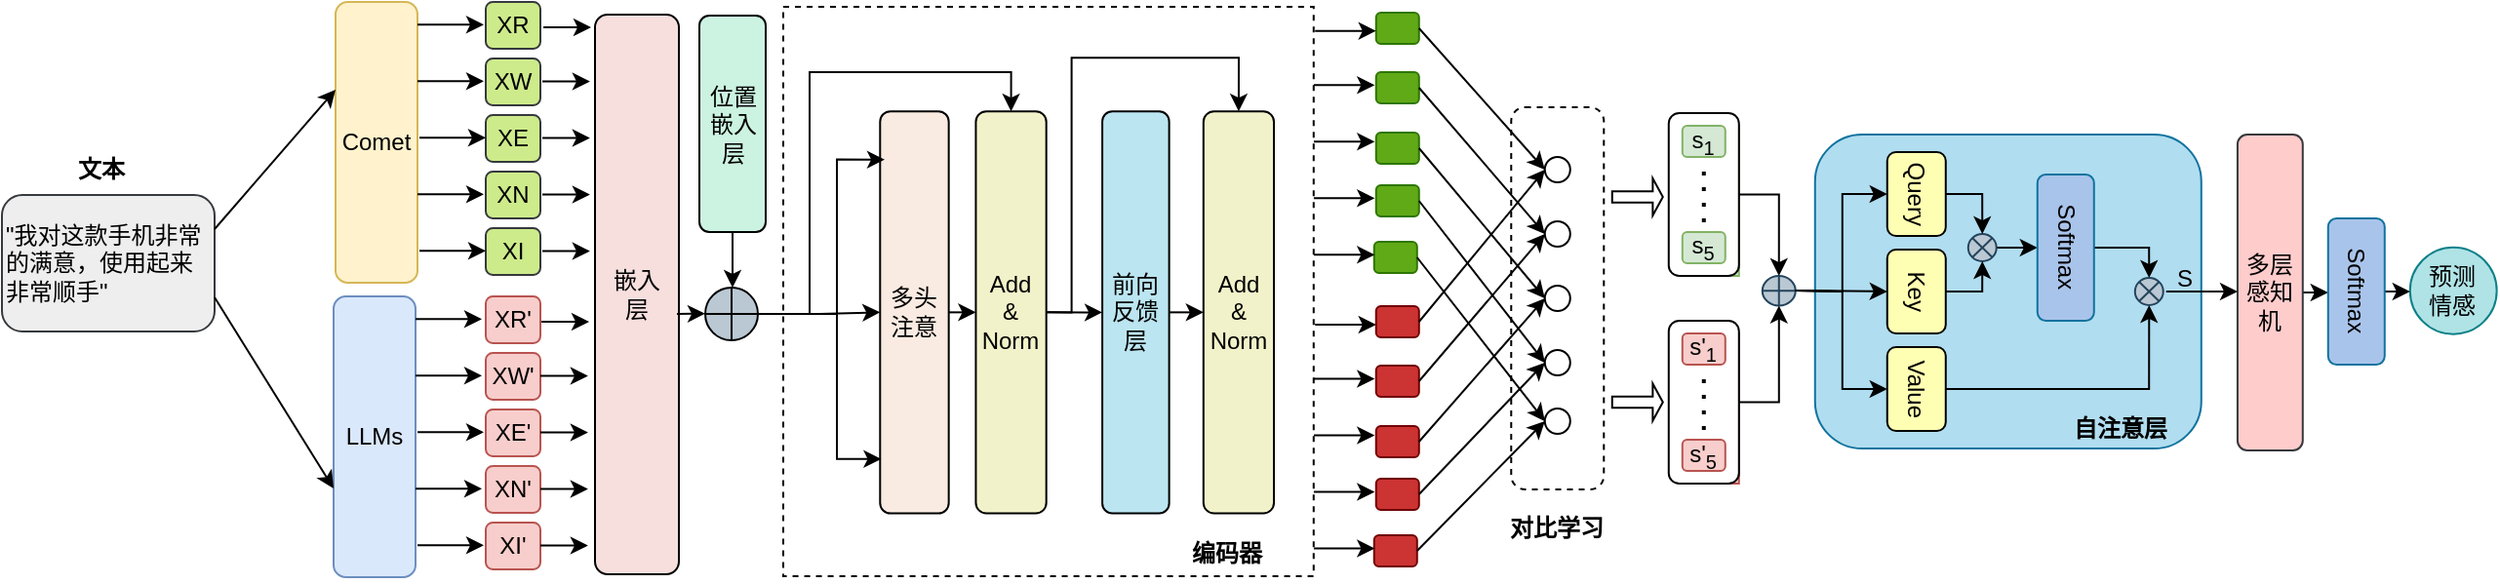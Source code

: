 <mxfile version="24.0.0" type="github">
  <diagram name="第 1 页" id="E3gvmm7QXCJdXxmauFpD">
    <mxGraphModel dx="1838" dy="-146" grid="0" gridSize="10" guides="1" tooltips="1" connect="1" arrows="1" fold="1" page="0" pageScale="1" pageWidth="827" pageHeight="1169" math="0" shadow="0">
      <root>
        <mxCell id="0" />
        <mxCell id="1" parent="0" />
        <mxCell id="IsrD2tZtUcg1wsm33_JZ-1" value="&lt;div style=&quot;&quot;&gt;&quot;我对这款手机非常的满意，使用起来非常顺手&quot;&lt;/div&gt;" style="rounded=1;whiteSpace=wrap;html=1;fillColor=#eeeeee;strokeColor=#36393d;align=left;" parent="1" vertex="1">
          <mxGeometry x="-357" y="1018" width="109" height="70" as="geometry" />
        </mxCell>
        <mxCell id="IsrD2tZtUcg1wsm33_JZ-3" value="Comet" style="rounded=1;whiteSpace=wrap;html=1;fillColor=#fff2cc;strokeColor=#d6b656;" parent="1" vertex="1">
          <mxGeometry x="-186" y="919" width="42" height="144" as="geometry" />
        </mxCell>
        <mxCell id="IsrD2tZtUcg1wsm33_JZ-4" style="edgeStyle=orthogonalEdgeStyle;rounded=0;orthogonalLoop=1;jettySize=auto;html=1;exitX=0.5;exitY=1;exitDx=0;exitDy=0;" parent="1" edge="1">
          <mxGeometry relative="1" as="geometry">
            <mxPoint x="-159.5" y="1042" as="sourcePoint" />
            <mxPoint x="-159.5" y="1042" as="targetPoint" />
          </mxGeometry>
        </mxCell>
        <mxCell id="IsrD2tZtUcg1wsm33_JZ-18" value="LLMs" style="rounded=1;whiteSpace=wrap;html=1;fillColor=#dae8fc;strokeColor=#6c8ebf;" parent="1" vertex="1">
          <mxGeometry x="-187" y="1070" width="42" height="144" as="geometry" />
        </mxCell>
        <mxCell id="IsrD2tZtUcg1wsm33_JZ-19" style="edgeStyle=orthogonalEdgeStyle;rounded=0;orthogonalLoop=1;jettySize=auto;html=1;exitX=0.5;exitY=1;exitDx=0;exitDy=0;" parent="1" edge="1">
          <mxGeometry relative="1" as="geometry">
            <mxPoint x="-160.5" y="1193" as="sourcePoint" />
            <mxPoint x="-160.5" y="1193" as="targetPoint" />
          </mxGeometry>
        </mxCell>
        <mxCell id="IsrD2tZtUcg1wsm33_JZ-25" value="" style="endArrow=classic;html=1;rounded=0;" parent="1" edge="1">
          <mxGeometry width="50" height="50" relative="1" as="geometry">
            <mxPoint x="-145" y="1081.66" as="sourcePoint" />
            <mxPoint x="-111" y="1081.66" as="targetPoint" />
          </mxGeometry>
        </mxCell>
        <mxCell id="IsrD2tZtUcg1wsm33_JZ-26" value="" style="endArrow=classic;html=1;rounded=0;" parent="1" edge="1">
          <mxGeometry width="50" height="50" relative="1" as="geometry">
            <mxPoint x="-144" y="1139.66" as="sourcePoint" />
            <mxPoint x="-110" y="1139.66" as="targetPoint" />
          </mxGeometry>
        </mxCell>
        <mxCell id="IsrD2tZtUcg1wsm33_JZ-27" value="" style="endArrow=classic;html=1;rounded=0;" parent="1" edge="1">
          <mxGeometry width="50" height="50" relative="1" as="geometry">
            <mxPoint x="-145" y="1110.66" as="sourcePoint" />
            <mxPoint x="-111" y="1110.66" as="targetPoint" />
          </mxGeometry>
        </mxCell>
        <mxCell id="IsrD2tZtUcg1wsm33_JZ-28" value="" style="endArrow=classic;html=1;rounded=0;" parent="1" edge="1">
          <mxGeometry width="50" height="50" relative="1" as="geometry">
            <mxPoint x="-144" y="1197.66" as="sourcePoint" />
            <mxPoint x="-110" y="1197.66" as="targetPoint" />
          </mxGeometry>
        </mxCell>
        <mxCell id="IsrD2tZtUcg1wsm33_JZ-29" value="" style="endArrow=classic;html=1;rounded=0;" parent="1" edge="1">
          <mxGeometry width="50" height="50" relative="1" as="geometry">
            <mxPoint x="-145" y="1168.66" as="sourcePoint" />
            <mxPoint x="-111" y="1168.66" as="targetPoint" />
          </mxGeometry>
        </mxCell>
        <mxCell id="IsrD2tZtUcg1wsm33_JZ-75" value="XR" style="rounded=1;whiteSpace=wrap;html=1;fillColor=#cdeb8b;strokeColor=#36393d;" parent="1" vertex="1">
          <mxGeometry x="-109" y="919" width="28" height="24" as="geometry" />
        </mxCell>
        <mxCell id="IsrD2tZtUcg1wsm33_JZ-76" value="XW" style="rounded=1;whiteSpace=wrap;html=1;fillColor=#cdeb8b;strokeColor=#36393d;" parent="1" vertex="1">
          <mxGeometry x="-109" y="948" width="28" height="24" as="geometry" />
        </mxCell>
        <mxCell id="IsrD2tZtUcg1wsm33_JZ-77" value="XI" style="rounded=1;whiteSpace=wrap;html=1;fillColor=#cdeb8b;strokeColor=#36393d;" parent="1" vertex="1">
          <mxGeometry x="-109" y="1035" width="28" height="24" as="geometry" />
        </mxCell>
        <mxCell id="IsrD2tZtUcg1wsm33_JZ-78" value="XN" style="rounded=1;whiteSpace=wrap;html=1;fillColor=#cdeb8b;strokeColor=#36393d;" parent="1" vertex="1">
          <mxGeometry x="-109" y="1006" width="28" height="24" as="geometry" />
        </mxCell>
        <mxCell id="IsrD2tZtUcg1wsm33_JZ-79" value="XE" style="rounded=1;whiteSpace=wrap;html=1;fillColor=#cdeb8b;strokeColor=#36393d;" parent="1" vertex="1">
          <mxGeometry x="-109" y="977" width="28" height="24" as="geometry" />
        </mxCell>
        <mxCell id="IsrD2tZtUcg1wsm33_JZ-80" value="XR&#39;" style="rounded=1;whiteSpace=wrap;html=1;fillColor=#f8cecc;strokeColor=#b85450;" parent="1" vertex="1">
          <mxGeometry x="-109" y="1070" width="28" height="24" as="geometry" />
        </mxCell>
        <mxCell id="IsrD2tZtUcg1wsm33_JZ-81" value="XW&#39;" style="rounded=1;whiteSpace=wrap;html=1;fillColor=#f8cecc;strokeColor=#b85450;" parent="1" vertex="1">
          <mxGeometry x="-109" y="1099" width="28" height="24" as="geometry" />
        </mxCell>
        <mxCell id="IsrD2tZtUcg1wsm33_JZ-82" value="XI&#39;" style="rounded=1;whiteSpace=wrap;html=1;fillColor=#f8cecc;strokeColor=#b85450;" parent="1" vertex="1">
          <mxGeometry x="-109" y="1186" width="28" height="24" as="geometry" />
        </mxCell>
        <mxCell id="IsrD2tZtUcg1wsm33_JZ-83" value="XN&#39;" style="rounded=1;whiteSpace=wrap;html=1;fillColor=#f8cecc;strokeColor=#b85450;" parent="1" vertex="1">
          <mxGeometry x="-109" y="1157" width="28" height="24" as="geometry" />
        </mxCell>
        <mxCell id="IsrD2tZtUcg1wsm33_JZ-84" value="XE&#39;" style="rounded=1;whiteSpace=wrap;html=1;fillColor=#f8cecc;strokeColor=#b85450;" parent="1" vertex="1">
          <mxGeometry x="-109" y="1128" width="28" height="24" as="geometry" />
        </mxCell>
        <mxCell id="IsrD2tZtUcg1wsm33_JZ-87" value="" style="group" parent="1" vertex="1" connectable="0">
          <mxGeometry x="-144" y="930.66" width="35" height="116.0" as="geometry" />
        </mxCell>
        <mxCell id="IsrD2tZtUcg1wsm33_JZ-11" value="" style="endArrow=classic;html=1;rounded=0;" parent="IsrD2tZtUcg1wsm33_JZ-87" edge="1">
          <mxGeometry width="50" height="50" relative="1" as="geometry">
            <mxPoint as="sourcePoint" />
            <mxPoint x="34" as="targetPoint" />
          </mxGeometry>
        </mxCell>
        <mxCell id="IsrD2tZtUcg1wsm33_JZ-12" value="" style="endArrow=classic;html=1;rounded=0;" parent="IsrD2tZtUcg1wsm33_JZ-87" edge="1">
          <mxGeometry width="50" height="50" relative="1" as="geometry">
            <mxPoint x="1" y="58" as="sourcePoint" />
            <mxPoint x="35" y="58" as="targetPoint" />
          </mxGeometry>
        </mxCell>
        <mxCell id="IsrD2tZtUcg1wsm33_JZ-13" value="" style="endArrow=classic;html=1;rounded=0;" parent="IsrD2tZtUcg1wsm33_JZ-87" edge="1">
          <mxGeometry width="50" height="50" relative="1" as="geometry">
            <mxPoint y="29" as="sourcePoint" />
            <mxPoint x="34" y="29" as="targetPoint" />
          </mxGeometry>
        </mxCell>
        <mxCell id="IsrD2tZtUcg1wsm33_JZ-14" value="" style="endArrow=classic;html=1;rounded=0;" parent="IsrD2tZtUcg1wsm33_JZ-87" edge="1">
          <mxGeometry width="50" height="50" relative="1" as="geometry">
            <mxPoint x="1" y="116.0" as="sourcePoint" />
            <mxPoint x="35" y="116.0" as="targetPoint" />
          </mxGeometry>
        </mxCell>
        <mxCell id="IsrD2tZtUcg1wsm33_JZ-15" value="" style="endArrow=classic;html=1;rounded=0;" parent="IsrD2tZtUcg1wsm33_JZ-87" edge="1">
          <mxGeometry width="50" height="50" relative="1" as="geometry">
            <mxPoint y="87" as="sourcePoint" />
            <mxPoint x="34" y="87" as="targetPoint" />
          </mxGeometry>
        </mxCell>
        <mxCell id="IsrD2tZtUcg1wsm33_JZ-72" value="" style="rounded=1;whiteSpace=wrap;html=1;dashed=1;" parent="1" vertex="1">
          <mxGeometry x="416.64" y="973" width="47.5" height="196" as="geometry" />
        </mxCell>
        <mxCell id="IsrD2tZtUcg1wsm33_JZ-145" value="" style="group" parent="1" vertex="1" connectable="0">
          <mxGeometry x="346.39" y="924.5" width="23" height="133.5" as="geometry" />
        </mxCell>
        <mxCell id="IsrD2tZtUcg1wsm33_JZ-6" value="" style="rounded=1;whiteSpace=wrap;html=1;fillColor=#60a917;fontColor=#ffffff;strokeColor=#2D7600;" parent="IsrD2tZtUcg1wsm33_JZ-145" vertex="1">
          <mxGeometry x="1" width="22" height="16" as="geometry" />
        </mxCell>
        <mxCell id="IsrD2tZtUcg1wsm33_JZ-141" value="" style="rounded=1;whiteSpace=wrap;html=1;fillColor=#60a917;fontColor=#ffffff;strokeColor=#2D7600;" parent="IsrD2tZtUcg1wsm33_JZ-145" vertex="1">
          <mxGeometry x="1" y="30.5" width="22" height="16" as="geometry" />
        </mxCell>
        <mxCell id="IsrD2tZtUcg1wsm33_JZ-142" value="" style="rounded=1;whiteSpace=wrap;html=1;fillColor=#60a917;fontColor=#ffffff;strokeColor=#2D7600;" parent="IsrD2tZtUcg1wsm33_JZ-145" vertex="1">
          <mxGeometry x="1" y="61.5" width="22" height="16" as="geometry" />
        </mxCell>
        <mxCell id="IsrD2tZtUcg1wsm33_JZ-143" value="" style="rounded=1;whiteSpace=wrap;html=1;fillColor=#60a917;fontColor=#ffffff;strokeColor=#2D7600;" parent="IsrD2tZtUcg1wsm33_JZ-145" vertex="1">
          <mxGeometry x="1" y="88.5" width="22" height="16" as="geometry" />
        </mxCell>
        <mxCell id="IsrD2tZtUcg1wsm33_JZ-144" value="" style="rounded=1;whiteSpace=wrap;html=1;fillColor=#60a917;fontColor=#ffffff;strokeColor=#2D7600;" parent="IsrD2tZtUcg1wsm33_JZ-145" vertex="1">
          <mxGeometry y="117.5" width="22" height="16" as="geometry" />
        </mxCell>
        <mxCell id="IsrD2tZtUcg1wsm33_JZ-89" value="" style="endArrow=classic;html=1;rounded=0;" parent="IsrD2tZtUcg1wsm33_JZ-145" edge="1">
          <mxGeometry width="50" height="50" relative="1" as="geometry">
            <mxPoint x="-30.273" y="9.35" as="sourcePoint" />
            <mxPoint x="1" y="9.35" as="targetPoint" />
          </mxGeometry>
        </mxCell>
        <mxCell id="Lb2ipH2LxgYpwke2-ka6-95" value="" style="endArrow=classic;html=1;rounded=0;" edge="1" parent="IsrD2tZtUcg1wsm33_JZ-145">
          <mxGeometry width="50" height="50" relative="1" as="geometry">
            <mxPoint x="-31" y="37.15" as="sourcePoint" />
            <mxPoint x="0.273" y="37.15" as="targetPoint" />
          </mxGeometry>
        </mxCell>
        <mxCell id="Lb2ipH2LxgYpwke2-ka6-96" value="" style="endArrow=classic;html=1;rounded=0;" edge="1" parent="IsrD2tZtUcg1wsm33_JZ-145">
          <mxGeometry width="50" height="50" relative="1" as="geometry">
            <mxPoint x="-31" y="66.15" as="sourcePoint" />
            <mxPoint x="0.273" y="66.15" as="targetPoint" />
          </mxGeometry>
        </mxCell>
        <mxCell id="Lb2ipH2LxgYpwke2-ka6-97" value="" style="endArrow=classic;html=1;rounded=0;" edge="1" parent="IsrD2tZtUcg1wsm33_JZ-145">
          <mxGeometry width="50" height="50" relative="1" as="geometry">
            <mxPoint x="-31" y="95.15" as="sourcePoint" />
            <mxPoint x="0.273" y="95.15" as="targetPoint" />
          </mxGeometry>
        </mxCell>
        <mxCell id="Lb2ipH2LxgYpwke2-ka6-98" value="" style="endArrow=classic;html=1;rounded=0;" edge="1" parent="IsrD2tZtUcg1wsm33_JZ-145">
          <mxGeometry width="50" height="50" relative="1" as="geometry">
            <mxPoint x="-31" y="124.15" as="sourcePoint" />
            <mxPoint x="0.273" y="124.15" as="targetPoint" />
          </mxGeometry>
        </mxCell>
        <mxCell id="IsrD2tZtUcg1wsm33_JZ-146" value="" style="group" parent="1" vertex="1" connectable="0">
          <mxGeometry x="346.39" y="1075" width="23" height="133.5" as="geometry" />
        </mxCell>
        <mxCell id="IsrD2tZtUcg1wsm33_JZ-147" value="" style="rounded=1;whiteSpace=wrap;html=1;fillColor=#CC3333;fontColor=#ffffff;strokeColor=#6F0000;" parent="IsrD2tZtUcg1wsm33_JZ-146" vertex="1">
          <mxGeometry x="1" width="22" height="16" as="geometry" />
        </mxCell>
        <mxCell id="IsrD2tZtUcg1wsm33_JZ-148" value="" style="rounded=1;whiteSpace=wrap;html=1;fillColor=#CC3333;fontColor=#ffffff;strokeColor=#6F0000;" parent="IsrD2tZtUcg1wsm33_JZ-146" vertex="1">
          <mxGeometry x="1" y="30.5" width="22" height="16" as="geometry" />
        </mxCell>
        <mxCell id="IsrD2tZtUcg1wsm33_JZ-149" value="" style="rounded=1;whiteSpace=wrap;html=1;fillColor=#CC3333;fontColor=#ffffff;strokeColor=#6F0000;" parent="IsrD2tZtUcg1wsm33_JZ-146" vertex="1">
          <mxGeometry x="1" y="61.5" width="22" height="16" as="geometry" />
        </mxCell>
        <mxCell id="IsrD2tZtUcg1wsm33_JZ-150" value="" style="rounded=1;whiteSpace=wrap;html=1;fillColor=#CC3333;fontColor=#ffffff;strokeColor=#6F0000;" parent="IsrD2tZtUcg1wsm33_JZ-146" vertex="1">
          <mxGeometry x="1" y="88.5" width="22" height="16" as="geometry" />
        </mxCell>
        <mxCell id="IsrD2tZtUcg1wsm33_JZ-151" value="" style="rounded=1;whiteSpace=wrap;html=1;fillColor=#CC3333;fontColor=#ffffff;strokeColor=#6F0000;" parent="IsrD2tZtUcg1wsm33_JZ-146" vertex="1">
          <mxGeometry y="117.5" width="22" height="16" as="geometry" />
        </mxCell>
        <mxCell id="IsrD2tZtUcg1wsm33_JZ-44" value="" style="ellipse;whiteSpace=wrap;html=1;aspect=fixed;" parent="1" vertex="1">
          <mxGeometry x="433.89" y="998.5" width="13" height="13" as="geometry" />
        </mxCell>
        <mxCell id="IsrD2tZtUcg1wsm33_JZ-62" value="" style="endArrow=classic;html=1;rounded=0;exitX=1;exitY=0.5;exitDx=0;exitDy=0;entryX=0;entryY=0.5;entryDx=0;entryDy=0;" parent="1" source="IsrD2tZtUcg1wsm33_JZ-6" target="IsrD2tZtUcg1wsm33_JZ-44" edge="1">
          <mxGeometry width="50" height="50" relative="1" as="geometry">
            <mxPoint x="470.39" y="1040.5" as="sourcePoint" />
            <mxPoint x="520.39" y="990.5" as="targetPoint" />
          </mxGeometry>
        </mxCell>
        <mxCell id="IsrD2tZtUcg1wsm33_JZ-46" value="" style="ellipse;whiteSpace=wrap;html=1;aspect=fixed;" parent="1" vertex="1">
          <mxGeometry x="433.89" y="1031.5" width="13" height="13" as="geometry" />
        </mxCell>
        <mxCell id="IsrD2tZtUcg1wsm33_JZ-64" value="" style="endArrow=classic;html=1;rounded=0;exitX=1;exitY=0.5;exitDx=0;exitDy=0;entryX=0;entryY=0.5;entryDx=0;entryDy=0;" parent="1" source="IsrD2tZtUcg1wsm33_JZ-141" target="IsrD2tZtUcg1wsm33_JZ-46" edge="1">
          <mxGeometry width="50" height="50" relative="1" as="geometry">
            <mxPoint x="371.39" y="962.0" as="sourcePoint" />
            <mxPoint x="541.39" y="987.5" as="targetPoint" />
          </mxGeometry>
        </mxCell>
        <mxCell id="IsrD2tZtUcg1wsm33_JZ-47" value="" style="ellipse;whiteSpace=wrap;html=1;aspect=fixed;" parent="1" vertex="1">
          <mxGeometry x="433.89" y="1064.5" width="13" height="13" as="geometry" />
        </mxCell>
        <mxCell id="IsrD2tZtUcg1wsm33_JZ-66" value="" style="endArrow=classic;html=1;rounded=0;exitX=1;exitY=0.5;exitDx=0;exitDy=0;entryX=0;entryY=0.5;entryDx=0;entryDy=0;" parent="1" source="IsrD2tZtUcg1wsm33_JZ-142" target="IsrD2tZtUcg1wsm33_JZ-47" edge="1">
          <mxGeometry width="50" height="50" relative="1" as="geometry">
            <mxPoint x="375.39" y="994.5" as="sourcePoint" />
            <mxPoint x="520.39" y="990.5" as="targetPoint" />
          </mxGeometry>
        </mxCell>
        <mxCell id="IsrD2tZtUcg1wsm33_JZ-67" value="" style="endArrow=classic;html=1;rounded=0;exitX=1;exitY=0.5;exitDx=0;exitDy=0;entryX=0;entryY=0.5;entryDx=0;entryDy=0;" parent="1" source="IsrD2tZtUcg1wsm33_JZ-149" target="IsrD2tZtUcg1wsm33_JZ-47" edge="1">
          <mxGeometry width="50" height="50" relative="1" as="geometry">
            <mxPoint x="374.39" y="1145.5" as="sourcePoint" />
            <mxPoint x="535.39" y="1068.5" as="targetPoint" />
          </mxGeometry>
        </mxCell>
        <mxCell id="IsrD2tZtUcg1wsm33_JZ-48" value="" style="ellipse;whiteSpace=wrap;html=1;aspect=fixed;" parent="1" vertex="1">
          <mxGeometry x="433.89" y="1097.5" width="13" height="13" as="geometry" />
        </mxCell>
        <mxCell id="IsrD2tZtUcg1wsm33_JZ-68" value="" style="endArrow=classic;html=1;rounded=0;exitX=1;exitY=0.5;exitDx=0;exitDy=0;entryX=0;entryY=0.5;entryDx=0;entryDy=0;" parent="1" source="IsrD2tZtUcg1wsm33_JZ-143" target="IsrD2tZtUcg1wsm33_JZ-48" edge="1">
          <mxGeometry width="50" height="50" relative="1" as="geometry">
            <mxPoint x="375.39" y="1023.5" as="sourcePoint" />
            <mxPoint x="538.39" y="992.5" as="targetPoint" />
          </mxGeometry>
        </mxCell>
        <mxCell id="IsrD2tZtUcg1wsm33_JZ-69" value="" style="endArrow=classic;html=1;rounded=0;exitX=1;exitY=0.5;exitDx=0;exitDy=0;entryX=0;entryY=0.5;entryDx=0;entryDy=0;" parent="1" source="IsrD2tZtUcg1wsm33_JZ-150" target="IsrD2tZtUcg1wsm33_JZ-48" edge="1">
          <mxGeometry width="50" height="50" relative="1" as="geometry">
            <mxPoint x="374.39" y="1174.5" as="sourcePoint" />
            <mxPoint x="429.39" y="1133.5" as="targetPoint" />
          </mxGeometry>
        </mxCell>
        <mxCell id="IsrD2tZtUcg1wsm33_JZ-49" value="" style="ellipse;whiteSpace=wrap;html=1;aspect=fixed;" parent="1" vertex="1">
          <mxGeometry x="433.89" y="1127.5" width="13" height="13" as="geometry" />
        </mxCell>
        <mxCell id="IsrD2tZtUcg1wsm33_JZ-70" value="" style="endArrow=classic;html=1;rounded=0;exitX=1;exitY=0.5;exitDx=0;exitDy=0;entryX=0;entryY=0.5;entryDx=0;entryDy=0;" parent="1" source="IsrD2tZtUcg1wsm33_JZ-144" target="IsrD2tZtUcg1wsm33_JZ-49" edge="1">
          <mxGeometry width="50" height="50" relative="1" as="geometry">
            <mxPoint x="375.39" y="1052.5" as="sourcePoint" />
            <mxPoint x="520.39" y="990.5" as="targetPoint" />
          </mxGeometry>
        </mxCell>
        <mxCell id="IsrD2tZtUcg1wsm33_JZ-63" value="" style="endArrow=classic;html=1;rounded=0;entryX=0;entryY=0.5;entryDx=0;entryDy=0;exitX=1;exitY=0.5;exitDx=0;exitDy=0;" parent="1" source="IsrD2tZtUcg1wsm33_JZ-147" target="IsrD2tZtUcg1wsm33_JZ-44" edge="1">
          <mxGeometry width="50" height="50" relative="1" as="geometry">
            <mxPoint x="375.39" y="1089.5" as="sourcePoint" />
            <mxPoint x="449.39" y="1004.5" as="targetPoint" />
          </mxGeometry>
        </mxCell>
        <mxCell id="IsrD2tZtUcg1wsm33_JZ-71" value="" style="endArrow=classic;html=1;rounded=0;exitX=1;exitY=0.5;exitDx=0;exitDy=0;entryX=0;entryY=0.5;entryDx=0;entryDy=0;" parent="1" source="IsrD2tZtUcg1wsm33_JZ-151" target="IsrD2tZtUcg1wsm33_JZ-49" edge="1">
          <mxGeometry width="50" height="50" relative="1" as="geometry">
            <mxPoint x="374.39" y="1203.5" as="sourcePoint" />
            <mxPoint x="434.39" y="1153.5" as="targetPoint" />
          </mxGeometry>
        </mxCell>
        <mxCell id="IsrD2tZtUcg1wsm33_JZ-65" value="" style="endArrow=classic;html=1;rounded=0;entryX=0;entryY=0.5;entryDx=0;entryDy=0;exitX=1;exitY=0.5;exitDx=0;exitDy=0;" parent="1" source="IsrD2tZtUcg1wsm33_JZ-148" target="IsrD2tZtUcg1wsm33_JZ-46" edge="1">
          <mxGeometry width="50" height="50" relative="1" as="geometry">
            <mxPoint x="374.39" y="1118.5" as="sourcePoint" />
            <mxPoint x="424.39" y="1068.5" as="targetPoint" />
          </mxGeometry>
        </mxCell>
        <mxCell id="IsrD2tZtUcg1wsm33_JZ-153" value="&lt;b&gt;对比学习&lt;/b&gt;" style="text;html=1;align=center;verticalAlign=middle;whiteSpace=wrap;rounded=0;" parent="1" vertex="1">
          <mxGeometry x="410.39" y="1174" width="60" height="30" as="geometry" />
        </mxCell>
        <mxCell id="IsrD2tZtUcg1wsm33_JZ-167" value="" style="group;fillColor=#d5e8d4;strokeColor=#82b366;container=0;" parent="1" vertex="1" connectable="0">
          <mxGeometry x="504.39" y="982.5" width="29" height="77" as="geometry" />
        </mxCell>
        <mxCell id="IsrD2tZtUcg1wsm33_JZ-174" value="" style="shape=singleArrow;whiteSpace=wrap;html=1;" parent="1" vertex="1">
          <mxGeometry x="468.39" y="1009.5" width="26" height="19" as="geometry" />
        </mxCell>
        <mxCell id="IsrD2tZtUcg1wsm33_JZ-175" value="" style="shape=singleArrow;whiteSpace=wrap;html=1;" parent="1" vertex="1">
          <mxGeometry x="468.39" y="1114.75" width="26" height="19" as="geometry" />
        </mxCell>
        <mxCell id="IsrD2tZtUcg1wsm33_JZ-177" value="" style="group;fillColor=#f8cecc;strokeColor=#b85450;container=0;" parent="1" vertex="1" connectable="0">
          <mxGeometry x="504.39" y="1089" width="29" height="77" as="geometry" />
        </mxCell>
        <mxCell id="IsrD2tZtUcg1wsm33_JZ-184" value="" style="shape=orEllipse;perimeter=ellipsePerimeter;whiteSpace=wrap;html=1;backgroundOutline=1;fillColor=#bac8d3;strokeColor=#23445d;" parent="1" vertex="1">
          <mxGeometry x="545.39" y="1059.5" width="17" height="15.25" as="geometry" />
        </mxCell>
        <mxCell id="IsrD2tZtUcg1wsm33_JZ-185" style="edgeStyle=orthogonalEdgeStyle;rounded=0;orthogonalLoop=1;jettySize=auto;html=1;exitX=1;exitY=0.5;exitDx=0;exitDy=0;entryX=0.5;entryY=0;entryDx=0;entryDy=0;" parent="1" source="IsrD2tZtUcg1wsm33_JZ-176" target="IsrD2tZtUcg1wsm33_JZ-184" edge="1">
          <mxGeometry relative="1" as="geometry" />
        </mxCell>
        <mxCell id="IsrD2tZtUcg1wsm33_JZ-186" style="edgeStyle=orthogonalEdgeStyle;rounded=0;orthogonalLoop=1;jettySize=auto;html=1;exitX=1;exitY=0.5;exitDx=0;exitDy=0;entryX=0.5;entryY=1;entryDx=0;entryDy=0;" parent="1" source="IsrD2tZtUcg1wsm33_JZ-178" target="IsrD2tZtUcg1wsm33_JZ-184" edge="1">
          <mxGeometry relative="1" as="geometry" />
        </mxCell>
        <mxCell id="Lb2ipH2LxgYpwke2-ka6-76" style="edgeStyle=orthogonalEdgeStyle;rounded=0;orthogonalLoop=1;jettySize=auto;html=1;exitX=1;exitY=0.5;exitDx=0;exitDy=0;entryX=0;entryY=0.5;entryDx=0;entryDy=0;" edge="1" parent="1" source="IsrD2tZtUcg1wsm33_JZ-189" target="Lb2ipH2LxgYpwke2-ka6-75">
          <mxGeometry relative="1" as="geometry" />
        </mxCell>
        <mxCell id="IsrD2tZtUcg1wsm33_JZ-189" value="多层&lt;div&gt;感知&lt;/div&gt;&lt;div&gt;机&lt;/div&gt;" style="rounded=1;whiteSpace=wrap;html=1;fillColor=#ffcccc;strokeColor=#36393d;" parent="1" vertex="1">
          <mxGeometry x="788.97" y="987" width="33.42" height="162" as="geometry" />
        </mxCell>
        <mxCell id="IsrD2tZtUcg1wsm33_JZ-194" value="预测&lt;div&gt;情感&lt;/div&gt;" style="ellipse;whiteSpace=wrap;html=1;aspect=fixed;fillColor=#b0e3e6;strokeColor=#0e8088;" parent="1" vertex="1">
          <mxGeometry x="877.39" y="1044.9" width="44.44" height="44.44" as="geometry" />
        </mxCell>
        <mxCell id="IsrD2tZtUcg1wsm33_JZ-176" value="" style="rounded=1;whiteSpace=wrap;html=1;" parent="1" vertex="1">
          <mxGeometry x="497.39" y="976" width="36" height="83.5" as="geometry" />
        </mxCell>
        <mxCell id="IsrD2tZtUcg1wsm33_JZ-157" value="s&lt;sub&gt;1&lt;/sub&gt;" style="rounded=1;whiteSpace=wrap;html=1;fillColor=#d5e8d4;strokeColor=#82b366;" parent="1" vertex="1">
          <mxGeometry x="504.39" y="982.5" width="22" height="16" as="geometry" />
        </mxCell>
        <mxCell id="IsrD2tZtUcg1wsm33_JZ-159" value="s&lt;sub&gt;5&lt;/sub&gt;" style="rounded=1;whiteSpace=wrap;html=1;fillColor=#d5e8d4;strokeColor=#82b366;" parent="1" vertex="1">
          <mxGeometry x="504.39" y="1037" width="22" height="16" as="geometry" />
        </mxCell>
        <mxCell id="IsrD2tZtUcg1wsm33_JZ-166" value="" style="endArrow=none;dashed=1;html=1;dashPattern=1 3;strokeWidth=2;rounded=0;" parent="1" edge="1">
          <mxGeometry width="50" height="50" relative="1" as="geometry">
            <mxPoint x="515.39" y="1032" as="sourcePoint" />
            <mxPoint x="515.39" y="1002" as="targetPoint" />
          </mxGeometry>
        </mxCell>
        <mxCell id="IsrD2tZtUcg1wsm33_JZ-178" value="" style="rounded=1;whiteSpace=wrap;html=1;" parent="1" vertex="1">
          <mxGeometry x="497.39" y="1082.5" width="36" height="83.5" as="geometry" />
        </mxCell>
        <mxCell id="IsrD2tZtUcg1wsm33_JZ-179" value="s&#39;&lt;sub&gt;1&lt;/sub&gt;" style="rounded=1;whiteSpace=wrap;html=1;fillColor=#f8cecc;strokeColor=#b85450;" parent="1" vertex="1">
          <mxGeometry x="504.39" y="1089" width="22" height="16" as="geometry" />
        </mxCell>
        <mxCell id="IsrD2tZtUcg1wsm33_JZ-180" value="s&#39;&lt;sub&gt;5&lt;/sub&gt;" style="rounded=1;whiteSpace=wrap;html=1;fillColor=#f8cecc;strokeColor=#b85450;" parent="1" vertex="1">
          <mxGeometry x="504.39" y="1143.5" width="22" height="16" as="geometry" />
        </mxCell>
        <mxCell id="IsrD2tZtUcg1wsm33_JZ-181" value="" style="endArrow=none;dashed=1;html=1;dashPattern=1 3;strokeWidth=2;rounded=0;" parent="1" edge="1">
          <mxGeometry width="50" height="50" relative="1" as="geometry">
            <mxPoint x="515.39" y="1138.5" as="sourcePoint" />
            <mxPoint x="515.39" y="1108.5" as="targetPoint" />
          </mxGeometry>
        </mxCell>
        <mxCell id="Lb2ipH2LxgYpwke2-ka6-32" value="" style="group" vertex="1" connectable="0" parent="1">
          <mxGeometry x="562.39" y="988" width="226.575" height="165" as="geometry" />
        </mxCell>
        <mxCell id="IsrD2tZtUcg1wsm33_JZ-187" value="" style="rounded=1;whiteSpace=wrap;html=1;fillColor=#b1ddf0;strokeColor=#10739e;" parent="Lb2ipH2LxgYpwke2-ka6-32" vertex="1">
          <mxGeometry x="10" y="-1" width="198" height="161" as="geometry" />
        </mxCell>
        <mxCell id="Lb2ipH2LxgYpwke2-ka6-35" style="edgeStyle=orthogonalEdgeStyle;rounded=0;orthogonalLoop=1;jettySize=auto;html=1;exitX=1;exitY=0.5;exitDx=0;exitDy=0;entryX=0;entryY=0.5;entryDx=0;entryDy=0;" edge="1" parent="Lb2ipH2LxgYpwke2-ka6-32" source="Lb2ipH2LxgYpwke2-ka6-5" target="Lb2ipH2LxgYpwke2-ka6-8">
          <mxGeometry relative="1" as="geometry" />
        </mxCell>
        <mxCell id="Lb2ipH2LxgYpwke2-ka6-5" value="" style="shape=sumEllipse;perimeter=ellipsePerimeter;whiteSpace=wrap;html=1;backgroundOutline=1;fillColor=#bac8d3;strokeColor=#23445d;" vertex="1" parent="Lb2ipH2LxgYpwke2-ka6-32">
          <mxGeometry x="88.5" y="50" width="14.5" height="14" as="geometry" />
        </mxCell>
        <mxCell id="Lb2ipH2LxgYpwke2-ka6-55" style="edgeStyle=orthogonalEdgeStyle;rounded=0;orthogonalLoop=1;jettySize=auto;html=1;exitX=1;exitY=0.5;exitDx=0;exitDy=0;entryX=0.5;entryY=0;entryDx=0;entryDy=0;" edge="1" parent="Lb2ipH2LxgYpwke2-ka6-32" source="Lb2ipH2LxgYpwke2-ka6-8" target="Lb2ipH2LxgYpwke2-ka6-53">
          <mxGeometry relative="1" as="geometry" />
        </mxCell>
        <mxCell id="Lb2ipH2LxgYpwke2-ka6-8" value="Softmax" style="rounded=1;whiteSpace=wrap;html=1;horizontal=0;verticalAlign=middle;direction=west;rotation=-180;fillColor=#A9C4EB;strokeColor=#10739e;" vertex="1" parent="Lb2ipH2LxgYpwke2-ka6-32">
          <mxGeometry x="124" y="19.5" width="29" height="75" as="geometry" />
        </mxCell>
        <mxCell id="Lb2ipH2LxgYpwke2-ka6-16" style="edgeStyle=orthogonalEdgeStyle;rounded=0;orthogonalLoop=1;jettySize=auto;html=1;exitX=0;exitY=0.5;exitDx=0;exitDy=0;entryX=0.5;entryY=1;entryDx=0;entryDy=0;" edge="1" parent="Lb2ipH2LxgYpwke2-ka6-32" source="Lb2ipH2LxgYpwke2-ka6-11" target="Lb2ipH2LxgYpwke2-ka6-5">
          <mxGeometry relative="1" as="geometry" />
        </mxCell>
        <mxCell id="Lb2ipH2LxgYpwke2-ka6-11" value="Key" style="rounded=1;whiteSpace=wrap;html=1;fillColor=#FFFFB3;align=center;horizontal=0;rotation=-180;" vertex="1" parent="Lb2ipH2LxgYpwke2-ka6-32">
          <mxGeometry x="47" y="58" width="30" height="43" as="geometry" />
        </mxCell>
        <mxCell id="Lb2ipH2LxgYpwke2-ka6-15" style="edgeStyle=orthogonalEdgeStyle;rounded=0;orthogonalLoop=1;jettySize=auto;html=1;exitX=0;exitY=0.5;exitDx=0;exitDy=0;entryX=0.5;entryY=0;entryDx=0;entryDy=0;" edge="1" parent="Lb2ipH2LxgYpwke2-ka6-32" source="Lb2ipH2LxgYpwke2-ka6-13" target="Lb2ipH2LxgYpwke2-ka6-5">
          <mxGeometry relative="1" as="geometry" />
        </mxCell>
        <mxCell id="Lb2ipH2LxgYpwke2-ka6-13" value="Query" style="rounded=1;whiteSpace=wrap;html=1;fillColor=#FFFFB3;align=center;horizontal=0;rotation=-180;" vertex="1" parent="Lb2ipH2LxgYpwke2-ka6-32">
          <mxGeometry x="47" y="8" width="30" height="43" as="geometry" />
        </mxCell>
        <mxCell id="Lb2ipH2LxgYpwke2-ka6-54" style="edgeStyle=orthogonalEdgeStyle;rounded=0;orthogonalLoop=1;jettySize=auto;html=1;exitX=0;exitY=0.5;exitDx=0;exitDy=0;entryX=0.5;entryY=1;entryDx=0;entryDy=0;" edge="1" parent="Lb2ipH2LxgYpwke2-ka6-32" source="Lb2ipH2LxgYpwke2-ka6-14" target="Lb2ipH2LxgYpwke2-ka6-53">
          <mxGeometry relative="1" as="geometry" />
        </mxCell>
        <mxCell id="Lb2ipH2LxgYpwke2-ka6-14" value="Value" style="rounded=1;whiteSpace=wrap;html=1;fillColor=#FFFFB3;align=center;horizontal=0;rotation=-180;" vertex="1" parent="Lb2ipH2LxgYpwke2-ka6-32">
          <mxGeometry x="47" y="108" width="30" height="43" as="geometry" />
        </mxCell>
        <mxCell id="Lb2ipH2LxgYpwke2-ka6-22" style="edgeStyle=orthogonalEdgeStyle;rounded=0;orthogonalLoop=1;jettySize=auto;html=1;exitX=1;exitY=0.5;exitDx=0;exitDy=0;" edge="1" parent="Lb2ipH2LxgYpwke2-ka6-32">
          <mxGeometry relative="1" as="geometry">
            <mxPoint x="226.575" y="80" as="targetPoint" />
            <mxPoint x="190.0" y="79.5" as="sourcePoint" />
          </mxGeometry>
        </mxCell>
        <mxCell id="Lb2ipH2LxgYpwke2-ka6-26" style="edgeStyle=orthogonalEdgeStyle;rounded=0;orthogonalLoop=1;jettySize=auto;html=1;exitX=1;exitY=0.5;exitDx=0;exitDy=0;entryX=1;entryY=0.5;entryDx=0;entryDy=0;" edge="1" parent="Lb2ipH2LxgYpwke2-ka6-32" target="Lb2ipH2LxgYpwke2-ka6-13">
          <mxGeometry relative="1" as="geometry">
            <mxPoint y="79" as="sourcePoint" />
          </mxGeometry>
        </mxCell>
        <mxCell id="Lb2ipH2LxgYpwke2-ka6-28" style="edgeStyle=orthogonalEdgeStyle;rounded=0;orthogonalLoop=1;jettySize=auto;html=1;exitX=1;exitY=0.5;exitDx=0;exitDy=0;entryX=1;entryY=0.5;entryDx=0;entryDy=0;" edge="1" parent="Lb2ipH2LxgYpwke2-ka6-32" target="Lb2ipH2LxgYpwke2-ka6-11">
          <mxGeometry relative="1" as="geometry">
            <mxPoint y="79" as="sourcePoint" />
          </mxGeometry>
        </mxCell>
        <mxCell id="Lb2ipH2LxgYpwke2-ka6-30" style="edgeStyle=orthogonalEdgeStyle;rounded=0;orthogonalLoop=1;jettySize=auto;html=1;exitX=1;exitY=0.5;exitDx=0;exitDy=0;entryX=1;entryY=0.5;entryDx=0;entryDy=0;" edge="1" parent="Lb2ipH2LxgYpwke2-ka6-32" target="Lb2ipH2LxgYpwke2-ka6-14">
          <mxGeometry relative="1" as="geometry">
            <mxPoint y="79" as="sourcePoint" />
          </mxGeometry>
        </mxCell>
        <mxCell id="Lb2ipH2LxgYpwke2-ka6-31" value="&lt;b&gt;自注意层&lt;/b&gt;" style="text;html=1;align=center;verticalAlign=middle;whiteSpace=wrap;rounded=0;" vertex="1" parent="Lb2ipH2LxgYpwke2-ka6-32">
          <mxGeometry x="137" y="135" width="60" height="30" as="geometry" />
        </mxCell>
        <mxCell id="Lb2ipH2LxgYpwke2-ka6-53" value="" style="shape=sumEllipse;perimeter=ellipsePerimeter;whiteSpace=wrap;html=1;backgroundOutline=1;fillColor=#bac8d3;strokeColor=#23445d;" vertex="1" parent="Lb2ipH2LxgYpwke2-ka6-32">
          <mxGeometry x="174" y="72.5" width="14.5" height="14" as="geometry" />
        </mxCell>
        <mxCell id="IsrD2tZtUcg1wsm33_JZ-191" value="S" style="text;html=1;align=center;verticalAlign=middle;whiteSpace=wrap;rounded=0;" parent="Lb2ipH2LxgYpwke2-ka6-32" vertex="1">
          <mxGeometry x="185" y="68" width="30" height="9" as="geometry" />
        </mxCell>
        <mxCell id="Lb2ipH2LxgYpwke2-ka6-77" style="edgeStyle=orthogonalEdgeStyle;rounded=0;orthogonalLoop=1;jettySize=auto;html=1;exitX=1;exitY=0.5;exitDx=0;exitDy=0;entryX=0;entryY=0.5;entryDx=0;entryDy=0;" edge="1" parent="1" source="Lb2ipH2LxgYpwke2-ka6-75" target="IsrD2tZtUcg1wsm33_JZ-194">
          <mxGeometry relative="1" as="geometry" />
        </mxCell>
        <mxCell id="Lb2ipH2LxgYpwke2-ka6-75" value="Softmax" style="rounded=1;whiteSpace=wrap;html=1;horizontal=0;verticalAlign=middle;direction=west;rotation=-180;fillColor=#A9C4EB;strokeColor=#10739e;" vertex="1" parent="1">
          <mxGeometry x="835.39" y="1030" width="29" height="75" as="geometry" />
        </mxCell>
        <mxCell id="Lb2ipH2LxgYpwke2-ka6-116" value="" style="group" vertex="1" connectable="0" parent="1">
          <mxGeometry x="-80" y="932" width="25" height="114.8" as="geometry" />
        </mxCell>
        <mxCell id="Lb2ipH2LxgYpwke2-ka6-117" value="" style="endArrow=classic;html=1;rounded=0;" edge="1" parent="Lb2ipH2LxgYpwke2-ka6-116">
          <mxGeometry width="50" height="50" relative="1" as="geometry">
            <mxPoint x="0.568" as="sourcePoint" />
            <mxPoint x="25.0" as="targetPoint" />
          </mxGeometry>
        </mxCell>
        <mxCell id="Lb2ipH2LxgYpwke2-ka6-118" value="" style="endArrow=classic;html=1;rounded=0;" edge="1" parent="Lb2ipH2LxgYpwke2-ka6-116">
          <mxGeometry width="50" height="50" relative="1" as="geometry">
            <mxPoint y="27.8" as="sourcePoint" />
            <mxPoint x="24.432" y="27.8" as="targetPoint" />
          </mxGeometry>
        </mxCell>
        <mxCell id="Lb2ipH2LxgYpwke2-ka6-119" value="" style="endArrow=classic;html=1;rounded=0;" edge="1" parent="Lb2ipH2LxgYpwke2-ka6-116">
          <mxGeometry width="50" height="50" relative="1" as="geometry">
            <mxPoint y="56.8" as="sourcePoint" />
            <mxPoint x="24.432" y="56.8" as="targetPoint" />
          </mxGeometry>
        </mxCell>
        <mxCell id="Lb2ipH2LxgYpwke2-ka6-120" value="" style="endArrow=classic;html=1;rounded=0;" edge="1" parent="Lb2ipH2LxgYpwke2-ka6-116">
          <mxGeometry width="50" height="50" relative="1" as="geometry">
            <mxPoint y="85.8" as="sourcePoint" />
            <mxPoint x="24.432" y="85.8" as="targetPoint" />
          </mxGeometry>
        </mxCell>
        <mxCell id="Lb2ipH2LxgYpwke2-ka6-121" value="" style="endArrow=classic;html=1;rounded=0;" edge="1" parent="Lb2ipH2LxgYpwke2-ka6-116">
          <mxGeometry width="50" height="50" relative="1" as="geometry">
            <mxPoint y="114.8" as="sourcePoint" />
            <mxPoint x="24.432" y="114.8" as="targetPoint" />
          </mxGeometry>
        </mxCell>
        <mxCell id="Lb2ipH2LxgYpwke2-ka6-128" value="" style="group" vertex="1" connectable="0" parent="1">
          <mxGeometry x="-81" y="1083" width="25" height="114.8" as="geometry" />
        </mxCell>
        <mxCell id="Lb2ipH2LxgYpwke2-ka6-129" value="" style="endArrow=classic;html=1;rounded=0;" edge="1" parent="Lb2ipH2LxgYpwke2-ka6-128">
          <mxGeometry width="50" height="50" relative="1" as="geometry">
            <mxPoint x="0.568" as="sourcePoint" />
            <mxPoint x="25.0" as="targetPoint" />
          </mxGeometry>
        </mxCell>
        <mxCell id="Lb2ipH2LxgYpwke2-ka6-130" value="" style="endArrow=classic;html=1;rounded=0;" edge="1" parent="Lb2ipH2LxgYpwke2-ka6-128">
          <mxGeometry width="50" height="50" relative="1" as="geometry">
            <mxPoint y="27.8" as="sourcePoint" />
            <mxPoint x="24.432" y="27.8" as="targetPoint" />
          </mxGeometry>
        </mxCell>
        <mxCell id="Lb2ipH2LxgYpwke2-ka6-131" value="" style="endArrow=classic;html=1;rounded=0;" edge="1" parent="Lb2ipH2LxgYpwke2-ka6-128">
          <mxGeometry width="50" height="50" relative="1" as="geometry">
            <mxPoint y="56.8" as="sourcePoint" />
            <mxPoint x="24.432" y="56.8" as="targetPoint" />
          </mxGeometry>
        </mxCell>
        <mxCell id="Lb2ipH2LxgYpwke2-ka6-132" value="" style="endArrow=classic;html=1;rounded=0;" edge="1" parent="Lb2ipH2LxgYpwke2-ka6-128">
          <mxGeometry width="50" height="50" relative="1" as="geometry">
            <mxPoint y="85.8" as="sourcePoint" />
            <mxPoint x="24.432" y="85.8" as="targetPoint" />
          </mxGeometry>
        </mxCell>
        <mxCell id="Lb2ipH2LxgYpwke2-ka6-133" value="" style="endArrow=classic;html=1;rounded=0;" edge="1" parent="Lb2ipH2LxgYpwke2-ka6-128">
          <mxGeometry width="50" height="50" relative="1" as="geometry">
            <mxPoint y="114.8" as="sourcePoint" />
            <mxPoint x="24.432" y="114.8" as="targetPoint" />
          </mxGeometry>
        </mxCell>
        <mxCell id="Lb2ipH2LxgYpwke2-ka6-134" value="" style="group" vertex="1" connectable="0" parent="1">
          <mxGeometry x="315.39" y="1084.5" width="32" height="114.8" as="geometry" />
        </mxCell>
        <mxCell id="Lb2ipH2LxgYpwke2-ka6-135" value="" style="endArrow=classic;html=1;rounded=0;" edge="1" parent="Lb2ipH2LxgYpwke2-ka6-134">
          <mxGeometry width="50" height="50" relative="1" as="geometry">
            <mxPoint x="0.727" as="sourcePoint" />
            <mxPoint x="32" as="targetPoint" />
          </mxGeometry>
        </mxCell>
        <mxCell id="Lb2ipH2LxgYpwke2-ka6-136" value="" style="endArrow=classic;html=1;rounded=0;" edge="1" parent="Lb2ipH2LxgYpwke2-ka6-134">
          <mxGeometry width="50" height="50" relative="1" as="geometry">
            <mxPoint y="27.8" as="sourcePoint" />
            <mxPoint x="31.273" y="27.8" as="targetPoint" />
          </mxGeometry>
        </mxCell>
        <mxCell id="Lb2ipH2LxgYpwke2-ka6-137" value="" style="endArrow=classic;html=1;rounded=0;" edge="1" parent="Lb2ipH2LxgYpwke2-ka6-134">
          <mxGeometry width="50" height="50" relative="1" as="geometry">
            <mxPoint y="56.8" as="sourcePoint" />
            <mxPoint x="31.273" y="56.8" as="targetPoint" />
          </mxGeometry>
        </mxCell>
        <mxCell id="Lb2ipH2LxgYpwke2-ka6-138" value="" style="endArrow=classic;html=1;rounded=0;" edge="1" parent="Lb2ipH2LxgYpwke2-ka6-134">
          <mxGeometry width="50" height="50" relative="1" as="geometry">
            <mxPoint y="85.8" as="sourcePoint" />
            <mxPoint x="31.273" y="85.8" as="targetPoint" />
          </mxGeometry>
        </mxCell>
        <mxCell id="Lb2ipH2LxgYpwke2-ka6-139" value="" style="endArrow=classic;html=1;rounded=0;" edge="1" parent="Lb2ipH2LxgYpwke2-ka6-134">
          <mxGeometry width="50" height="50" relative="1" as="geometry">
            <mxPoint y="114.8" as="sourcePoint" />
            <mxPoint x="31.273" y="114.8" as="targetPoint" />
          </mxGeometry>
        </mxCell>
        <mxCell id="IsrD2tZtUcg1wsm33_JZ-86" value="" style="rounded=0.5whiteSpace=wrap;html=1;dashed=1;strokeColor=#000000;" parent="1" vertex="1">
          <mxGeometry x="43.5" y="921.5" width="271.89" height="292" as="geometry" />
        </mxCell>
        <mxCell id="Lb2ipH2LxgYpwke2-ka6-89" value="嵌入&lt;div&gt;层&lt;/div&gt;" style="rounded=1;whiteSpace=wrap;html=1;fillColor=#F7DFDE;" vertex="1" parent="1">
          <mxGeometry x="-53" y="925.5" width="43" height="287" as="geometry" />
        </mxCell>
        <mxCell id="Lb2ipH2LxgYpwke2-ka6-107" style="edgeStyle=orthogonalEdgeStyle;rounded=0;orthogonalLoop=1;jettySize=auto;html=1;exitX=0.5;exitY=1;exitDx=0;exitDy=0;" edge="1" parent="1">
          <mxGeometry relative="1" as="geometry">
            <mxPoint x="13.5" y="1037" as="sourcePoint" />
            <mxPoint x="17.502" y="1065.494" as="targetPoint" />
          </mxGeometry>
        </mxCell>
        <mxCell id="Lb2ipH2LxgYpwke2-ka6-106" value="位置嵌入层" style="rounded=1;whiteSpace=wrap;html=1;fillColor=#CCF3E1;" vertex="1" parent="1">
          <mxGeometry x="0.5" y="926" width="34" height="111" as="geometry" />
        </mxCell>
        <mxCell id="Lb2ipH2LxgYpwke2-ka6-109" value="" style="endArrow=classic;html=1;rounded=0;entryX=0;entryY=0.5;entryDx=0;entryDy=0;" edge="1" parent="1">
          <mxGeometry width="50" height="50" relative="1" as="geometry">
            <mxPoint x="-11" y="1079" as="sourcePoint" />
            <mxPoint x="3.5" y="1078.836" as="targetPoint" />
          </mxGeometry>
        </mxCell>
        <mxCell id="Lb2ipH2LxgYpwke2-ka6-146" style="edgeStyle=orthogonalEdgeStyle;rounded=0;orthogonalLoop=1;jettySize=auto;html=1;exitX=1;exitY=0.5;exitDx=0;exitDy=0;entryX=0;entryY=0.5;entryDx=0;entryDy=0;" edge="1" parent="1" source="Lb2ipH2LxgYpwke2-ka6-110" target="Lb2ipH2LxgYpwke2-ka6-78">
          <mxGeometry relative="1" as="geometry" />
        </mxCell>
        <mxCell id="Lb2ipH2LxgYpwke2-ka6-147" style="edgeStyle=orthogonalEdgeStyle;rounded=0;orthogonalLoop=1;jettySize=auto;html=1;exitX=1;exitY=0.5;exitDx=0;exitDy=0;entryX=0.5;entryY=0;entryDx=0;entryDy=0;" edge="1" parent="1" source="Lb2ipH2LxgYpwke2-ka6-110" target="Lb2ipH2LxgYpwke2-ka6-79">
          <mxGeometry relative="1" as="geometry">
            <Array as="points">
              <mxPoint x="57" y="1079" />
              <mxPoint x="57" y="955" />
              <mxPoint x="160" y="955" />
            </Array>
          </mxGeometry>
        </mxCell>
        <mxCell id="Lb2ipH2LxgYpwke2-ka6-110" value="" style="shape=orEllipse;perimeter=ellipsePerimeter;whiteSpace=wrap;html=1;backgroundOutline=1;fillColor=#BAC8D3;" vertex="1" parent="1">
          <mxGeometry x="3.5" y="1065.5" width="27" height="27" as="geometry" />
        </mxCell>
        <mxCell id="Lb2ipH2LxgYpwke2-ka6-148" style="edgeStyle=orthogonalEdgeStyle;rounded=0;orthogonalLoop=1;jettySize=auto;html=1;exitX=1;exitY=0.5;exitDx=0;exitDy=0;entryX=0;entryY=0.5;entryDx=0;entryDy=0;" edge="1" parent="1" source="Lb2ipH2LxgYpwke2-ka6-78" target="Lb2ipH2LxgYpwke2-ka6-79">
          <mxGeometry relative="1" as="geometry" />
        </mxCell>
        <mxCell id="Lb2ipH2LxgYpwke2-ka6-78" value="多头&lt;div&gt;注意&lt;/div&gt;" style="rounded=1;whiteSpace=wrap;html=1;fillColor=#F9EBE1;" vertex="1" parent="1">
          <mxGeometry x="93.139" y="975.102" width="35.19" height="206.161" as="geometry" />
        </mxCell>
        <mxCell id="Lb2ipH2LxgYpwke2-ka6-79" value="Add&lt;div&gt;&amp;amp; Norm&lt;/div&gt;" style="rounded=1;whiteSpace=wrap;html=1;fillColor=#F2F2CA;" vertex="1" parent="1">
          <mxGeometry x="142.22" y="975.102" width="36.116" height="206.161" as="geometry" />
        </mxCell>
        <mxCell id="Lb2ipH2LxgYpwke2-ka6-149" style="edgeStyle=orthogonalEdgeStyle;rounded=0;orthogonalLoop=1;jettySize=auto;html=1;exitX=1;exitY=0.5;exitDx=0;exitDy=0;entryX=0;entryY=0.5;entryDx=0;entryDy=0;" edge="1" parent="1" source="Lb2ipH2LxgYpwke2-ka6-80" target="Lb2ipH2LxgYpwke2-ka6-81">
          <mxGeometry relative="1" as="geometry" />
        </mxCell>
        <mxCell id="Lb2ipH2LxgYpwke2-ka6-80" value="前向&lt;div&gt;反馈层&lt;/div&gt;" style="rounded=1;whiteSpace=wrap;html=1;fillColor=#BBE5F0;" vertex="1" parent="1">
          <mxGeometry x="207.043" y="975.102" width="34.264" height="206.161" as="geometry" />
        </mxCell>
        <mxCell id="Lb2ipH2LxgYpwke2-ka6-82" style="edgeStyle=orthogonalEdgeStyle;rounded=0;orthogonalLoop=1;jettySize=auto;html=1;exitX=1;exitY=0.5;exitDx=0;exitDy=0;" edge="1" parent="1" source="Lb2ipH2LxgYpwke2-ka6-79" target="Lb2ipH2LxgYpwke2-ka6-80">
          <mxGeometry relative="1" as="geometry" />
        </mxCell>
        <mxCell id="Lb2ipH2LxgYpwke2-ka6-81" value="Add&lt;div&gt;&amp;amp; Norm&lt;/div&gt;" style="rounded=1;whiteSpace=wrap;html=1;fillColor=#F2F2CA;" vertex="1" parent="1">
          <mxGeometry x="258.901" y="975.102" width="36.116" height="206.161" as="geometry" />
        </mxCell>
        <mxCell id="Lb2ipH2LxgYpwke2-ka6-83" style="edgeStyle=orthogonalEdgeStyle;rounded=0;orthogonalLoop=1;jettySize=auto;html=1;exitX=1;exitY=0.5;exitDx=0;exitDy=0;entryX=0.5;entryY=0;entryDx=0;entryDy=0;" edge="1" parent="1" source="Lb2ipH2LxgYpwke2-ka6-79" target="Lb2ipH2LxgYpwke2-ka6-81">
          <mxGeometry relative="1" as="geometry">
            <Array as="points">
              <mxPoint x="191.3" y="1078.182" />
              <mxPoint x="191.3" y="947.614" />
              <mxPoint x="277.422" y="947.614" />
            </Array>
          </mxGeometry>
        </mxCell>
        <mxCell id="Lb2ipH2LxgYpwke2-ka6-141" value="&lt;b&gt;编码器&lt;/b&gt;" style="text;html=1;align=center;verticalAlign=middle;whiteSpace=wrap;rounded=0;" vertex="1" parent="1">
          <mxGeometry x="241.31" y="1186.5" width="60" height="30" as="geometry" />
        </mxCell>
        <mxCell id="Lb2ipH2LxgYpwke2-ka6-144" style="edgeStyle=orthogonalEdgeStyle;rounded=0;orthogonalLoop=1;jettySize=auto;html=1;exitX=1;exitY=0.5;exitDx=0;exitDy=0;entryX=0.067;entryY=0.12;entryDx=0;entryDy=0;entryPerimeter=0;" edge="1" parent="1" source="Lb2ipH2LxgYpwke2-ka6-110" target="Lb2ipH2LxgYpwke2-ka6-78">
          <mxGeometry relative="1" as="geometry">
            <Array as="points">
              <mxPoint x="71" y="1079" />
              <mxPoint x="71" y="1000" />
            </Array>
          </mxGeometry>
        </mxCell>
        <mxCell id="Lb2ipH2LxgYpwke2-ka6-145" style="edgeStyle=orthogonalEdgeStyle;rounded=0;orthogonalLoop=1;jettySize=auto;html=1;exitX=1;exitY=0.5;exitDx=0;exitDy=0;entryX=0.016;entryY=0.865;entryDx=0;entryDy=0;entryPerimeter=0;" edge="1" parent="1" source="Lb2ipH2LxgYpwke2-ka6-110" target="Lb2ipH2LxgYpwke2-ka6-78">
          <mxGeometry relative="1" as="geometry">
            <Array as="points">
              <mxPoint x="71" y="1079" />
              <mxPoint x="71" y="1153" />
            </Array>
          </mxGeometry>
        </mxCell>
        <mxCell id="Lb2ipH2LxgYpwke2-ka6-152" value="&lt;b&gt;文本&lt;/b&gt;" style="text;html=1;align=center;verticalAlign=middle;whiteSpace=wrap;rounded=0;" vertex="1" parent="1">
          <mxGeometry x="-336" y="990" width="60" height="30" as="geometry" />
        </mxCell>
        <mxCell id="Lb2ipH2LxgYpwke2-ka6-154" value="" style="endArrow=classic;html=1;rounded=0;exitX=1;exitY=0.25;exitDx=0;exitDy=0;" edge="1" parent="1" source="IsrD2tZtUcg1wsm33_JZ-1">
          <mxGeometry width="50" height="50" relative="1" as="geometry">
            <mxPoint x="-236" y="1014" as="sourcePoint" />
            <mxPoint x="-186" y="964" as="targetPoint" />
          </mxGeometry>
        </mxCell>
        <mxCell id="Lb2ipH2LxgYpwke2-ka6-155" value="" style="endArrow=classic;html=1;rounded=0;exitX=1;exitY=0.75;exitDx=0;exitDy=0;entryX=0;entryY=0.684;entryDx=0;entryDy=0;entryPerimeter=0;" edge="1" parent="1" source="IsrD2tZtUcg1wsm33_JZ-1" target="IsrD2tZtUcg1wsm33_JZ-18">
          <mxGeometry width="50" height="50" relative="1" as="geometry">
            <mxPoint x="-283" y="1208.5" as="sourcePoint" />
            <mxPoint x="-233" y="1158.5" as="targetPoint" />
          </mxGeometry>
        </mxCell>
      </root>
    </mxGraphModel>
  </diagram>
</mxfile>

